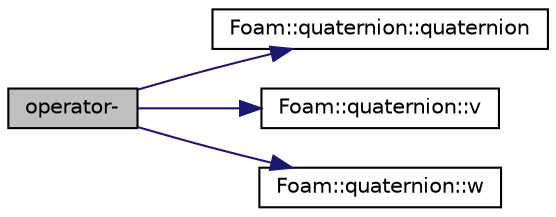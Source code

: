 digraph "operator-"
{
  bgcolor="transparent";
  edge [fontname="Helvetica",fontsize="10",labelfontname="Helvetica",labelfontsize="10"];
  node [fontname="Helvetica",fontsize="10",shape=record];
  rankdir="LR";
  Node135311 [label="operator-",height=0.2,width=0.4,color="black", fillcolor="grey75", style="filled", fontcolor="black"];
  Node135311 -> Node135312 [color="midnightblue",fontsize="10",style="solid",fontname="Helvetica"];
  Node135312 [label="Foam::quaternion::quaternion",height=0.2,width=0.4,color="black",URL="$a29337.html#a13b30ba6a22a61f425cc22baf51e8e34",tooltip="Construct null. "];
  Node135311 -> Node135313 [color="midnightblue",fontsize="10",style="solid",fontname="Helvetica"];
  Node135313 [label="Foam::quaternion::v",height=0.2,width=0.4,color="black",URL="$a29337.html#a0b28d9569e4deded6b9ae485461d0b04",tooltip="Vector part of the quaternion ( = axis of rotation) "];
  Node135311 -> Node135314 [color="midnightblue",fontsize="10",style="solid",fontname="Helvetica"];
  Node135314 [label="Foam::quaternion::w",height=0.2,width=0.4,color="black",URL="$a29337.html#a65b3f9bfe6acd8b71cefd575fab0d05c",tooltip="Scalar part of the quaternion ( = cos(theta/2) for rotation) "];
}
